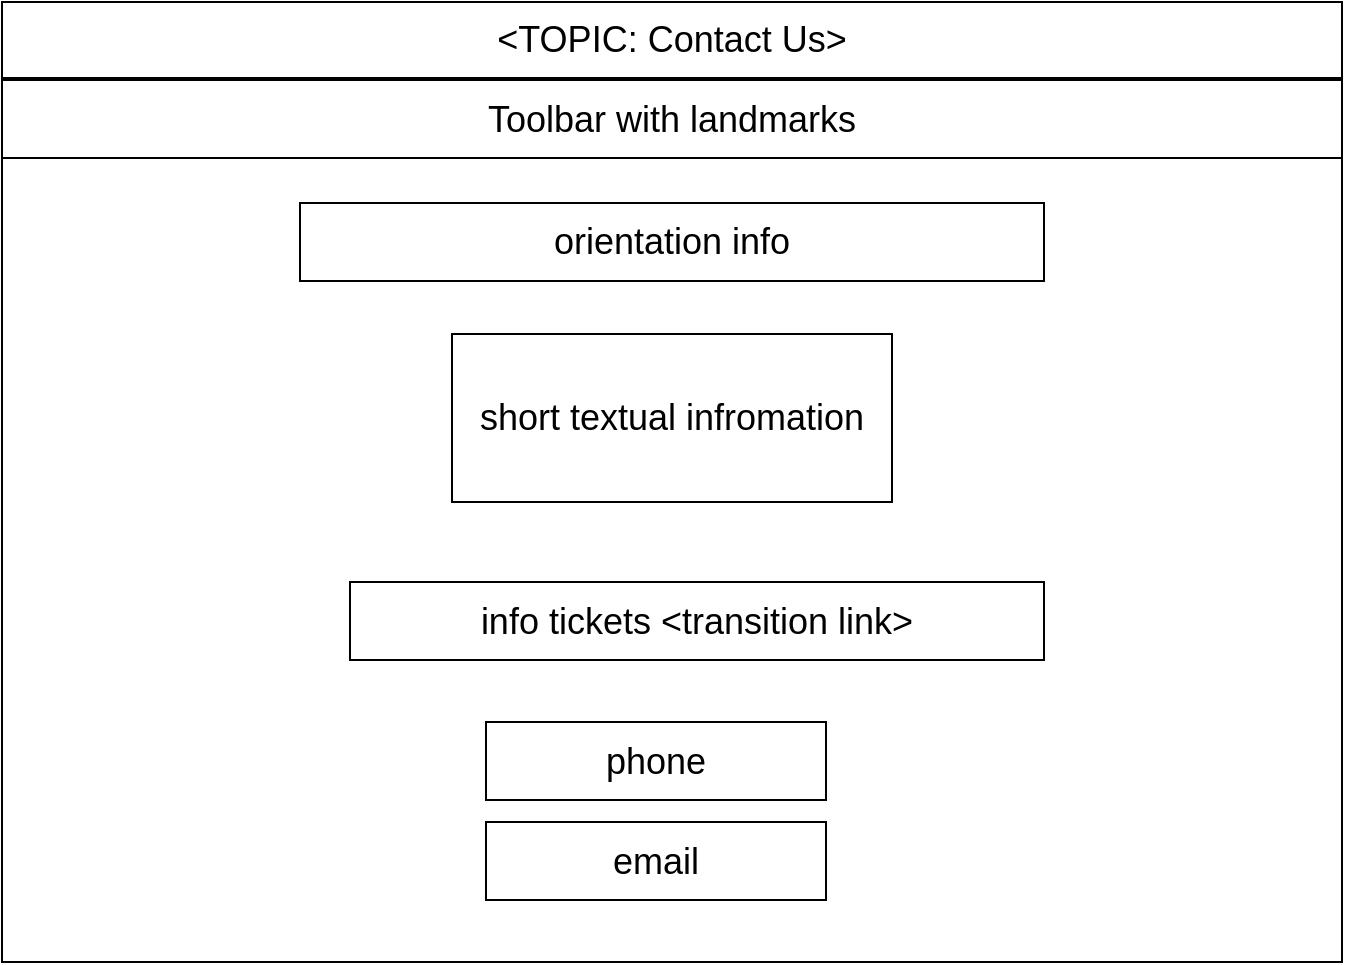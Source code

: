<mxfile version="10.9.5" type="device"><diagram id="u9o09Kq5SHA_BDpGMf4i" name="Page-1"><mxGraphModel dx="864" dy="503" grid="1" gridSize="10" guides="1" tooltips="1" connect="1" arrows="1" fold="1" page="1" pageScale="1" pageWidth="827" pageHeight="1169" math="0" shadow="0"><root><mxCell id="0"/><mxCell id="1" parent="0"/><mxCell id="jcGAWVzo7ZWAxNOnF3j5-1" value="" style="rounded=0;whiteSpace=wrap;html=1;" parent="1" vertex="1"><mxGeometry x="78" y="20" width="670" height="480" as="geometry"/></mxCell><mxCell id="jcGAWVzo7ZWAxNOnF3j5-3" value="&lt;div style=&quot;text-align: left ; font-size: 18px&quot;&gt;&lt;span&gt;&amp;lt;TOPIC: Contact Us&amp;gt;&lt;/span&gt;&lt;br&gt;&lt;/div&gt;" style="rounded=0;whiteSpace=wrap;html=1;fontSize=18;" parent="1" vertex="1"><mxGeometry x="78" y="20" width="670" height="38" as="geometry"/></mxCell><mxCell id="jcGAWVzo7ZWAxNOnF3j5-5" value="Toolbar with landmarks" style="rounded=0;whiteSpace=wrap;html=1;fontSize=18;" parent="1" vertex="1"><mxGeometry x="78" y="59" width="670" height="39" as="geometry"/></mxCell><mxCell id="e7y5YuNRzW9aaL3BYe6D-1" value="orientation info" style="rounded=0;whiteSpace=wrap;html=1;fontSize=18;" parent="1" vertex="1"><mxGeometry x="227" y="120.5" width="372" height="39" as="geometry"/></mxCell><mxCell id="e7y5YuNRzW9aaL3BYe6D-2" value="phone" style="rounded=0;whiteSpace=wrap;html=1;fontSize=18;" parent="1" vertex="1"><mxGeometry x="320" y="380" width="170" height="39" as="geometry"/></mxCell><mxCell id="e7y5YuNRzW9aaL3BYe6D-3" value="email" style="rounded=0;whiteSpace=wrap;html=1;fontSize=18;" parent="1" vertex="1"><mxGeometry x="320" y="430" width="170" height="39" as="geometry"/></mxCell><mxCell id="7s-RB4s70V6clEEE44Er-1" value="short textual infromation" style="rounded=0;whiteSpace=wrap;html=1;fontSize=18;" parent="1" vertex="1"><mxGeometry x="303" y="186" width="220" height="84" as="geometry"/></mxCell><mxCell id="7s-RB4s70V6clEEE44Er-2" value="info tickets &amp;lt;transition link&amp;gt;" style="rounded=0;whiteSpace=wrap;html=1;fontSize=18;" parent="1" vertex="1"><mxGeometry x="252" y="310" width="347" height="39" as="geometry"/></mxCell></root></mxGraphModel></diagram></mxfile>